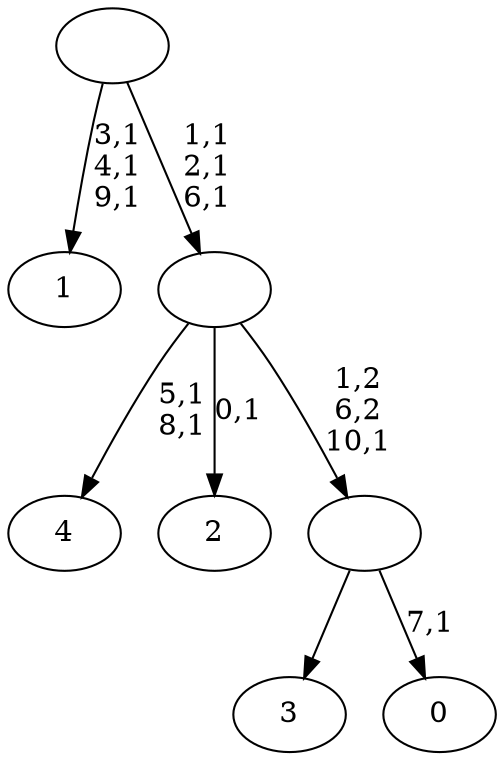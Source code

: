 digraph T {
	16 [label="4"]
	13 [label="3"]
	12 [label="2"]
	10 [label="1"]
	6 [label="0"]
	4 [label=""]
	3 [label=""]
	0 [label=""]
	4 -> 6 [label="7,1"]
	4 -> 13 [label=""]
	3 -> 12 [label="0,1"]
	3 -> 16 [label="5,1\n8,1"]
	3 -> 4 [label="1,2\n6,2\n10,1"]
	0 -> 3 [label="1,1\n2,1\n6,1"]
	0 -> 10 [label="3,1\n4,1\n9,1"]
}
